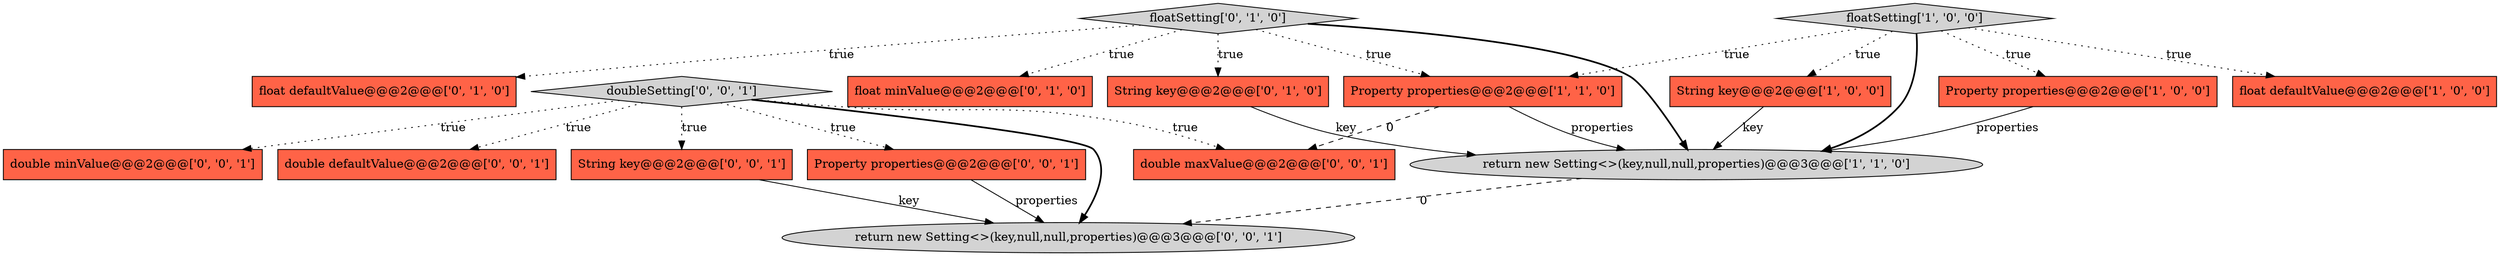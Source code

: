 digraph {
6 [style = filled, label = "float defaultValue@@@2@@@['0', '1', '0']", fillcolor = tomato, shape = box image = "AAA0AAABBB2BBB"];
4 [style = filled, label = "Property properties@@@2@@@['1', '1', '0']", fillcolor = tomato, shape = box image = "AAA0AAABBB1BBB"];
7 [style = filled, label = "String key@@@2@@@['0', '1', '0']", fillcolor = tomato, shape = box image = "AAA0AAABBB2BBB"];
2 [style = filled, label = "String key@@@2@@@['1', '0', '0']", fillcolor = tomato, shape = box image = "AAA0AAABBB1BBB"];
8 [style = filled, label = "float minValue@@@2@@@['0', '1', '0']", fillcolor = tomato, shape = box image = "AAA0AAABBB2BBB"];
0 [style = filled, label = "float defaultValue@@@2@@@['1', '0', '0']", fillcolor = tomato, shape = box image = "AAA0AAABBB1BBB"];
5 [style = filled, label = "floatSetting['1', '0', '0']", fillcolor = lightgray, shape = diamond image = "AAA0AAABBB1BBB"];
12 [style = filled, label = "String key@@@2@@@['0', '0', '1']", fillcolor = tomato, shape = box image = "AAA0AAABBB3BBB"];
15 [style = filled, label = "double minValue@@@2@@@['0', '0', '1']", fillcolor = tomato, shape = box image = "AAA0AAABBB3BBB"];
16 [style = filled, label = "double maxValue@@@2@@@['0', '0', '1']", fillcolor = tomato, shape = box image = "AAA0AAABBB3BBB"];
13 [style = filled, label = "Property properties@@@2@@@['0', '0', '1']", fillcolor = tomato, shape = box image = "AAA0AAABBB3BBB"];
14 [style = filled, label = "double defaultValue@@@2@@@['0', '0', '1']", fillcolor = tomato, shape = box image = "AAA0AAABBB3BBB"];
10 [style = filled, label = "doubleSetting['0', '0', '1']", fillcolor = lightgray, shape = diamond image = "AAA0AAABBB3BBB"];
9 [style = filled, label = "floatSetting['0', '1', '0']", fillcolor = lightgray, shape = diamond image = "AAA0AAABBB2BBB"];
3 [style = filled, label = "return new Setting<>(key,null,null,properties)@@@3@@@['1', '1', '0']", fillcolor = lightgray, shape = ellipse image = "AAA0AAABBB1BBB"];
1 [style = filled, label = "Property properties@@@2@@@['1', '0', '0']", fillcolor = tomato, shape = box image = "AAA0AAABBB1BBB"];
11 [style = filled, label = "return new Setting<>(key,null,null,properties)@@@3@@@['0', '0', '1']", fillcolor = lightgray, shape = ellipse image = "AAA0AAABBB3BBB"];
4->3 [style = solid, label="properties"];
5->0 [style = dotted, label="true"];
9->8 [style = dotted, label="true"];
10->13 [style = dotted, label="true"];
10->12 [style = dotted, label="true"];
13->11 [style = solid, label="properties"];
9->7 [style = dotted, label="true"];
1->3 [style = solid, label="properties"];
7->3 [style = solid, label="key"];
9->3 [style = bold, label=""];
4->16 [style = dashed, label="0"];
5->4 [style = dotted, label="true"];
3->11 [style = dashed, label="0"];
10->11 [style = bold, label=""];
12->11 [style = solid, label="key"];
9->6 [style = dotted, label="true"];
10->16 [style = dotted, label="true"];
9->4 [style = dotted, label="true"];
2->3 [style = solid, label="key"];
5->1 [style = dotted, label="true"];
5->3 [style = bold, label=""];
10->15 [style = dotted, label="true"];
10->14 [style = dotted, label="true"];
5->2 [style = dotted, label="true"];
}
